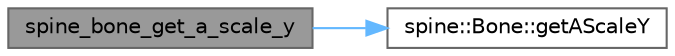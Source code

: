 digraph "spine_bone_get_a_scale_y"
{
 // LATEX_PDF_SIZE
  bgcolor="transparent";
  edge [fontname=Helvetica,fontsize=10,labelfontname=Helvetica,labelfontsize=10];
  node [fontname=Helvetica,fontsize=10,shape=box,height=0.2,width=0.4];
  rankdir="LR";
  Node1 [id="Node000001",label="spine_bone_get_a_scale_y",height=0.2,width=0.4,color="gray40", fillcolor="grey60", style="filled", fontcolor="black",tooltip=" "];
  Node1 -> Node2 [id="edge1_Node000001_Node000002",color="steelblue1",style="solid",tooltip=" "];
  Node2 [id="Node000002",label="spine::Bone::getAScaleY",height=0.2,width=0.4,color="grey40", fillcolor="white", style="filled",URL="$classspine_1_1_bone.html#a152e0b9646fe9c2cfb3af0ac846316cd",tooltip="The applied local scaleY."];
}
